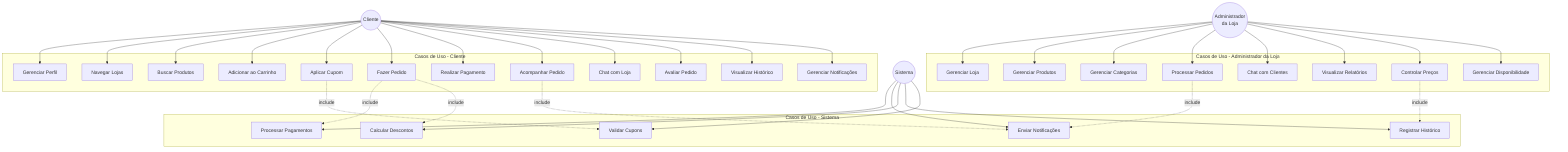 graph TB
    %% Atores
    Cliente((Cliente))
    AdminLoja((Administrador<br/>da Loja))
    Sistema((Sistema))

    %% Casos de Uso - Cliente
    subgraph "Casos de Uso - Cliente"
        UC1[Gerenciar Perfil]
        UC2[Navegar Lojas]
        UC3[Buscar Produtos]
        UC4[Adicionar ao Carrinho]
        UC5[Aplicar Cupom]
        UC6[Fazer Pedido]
        UC7[Realizar Pagamento]
        UC8[Acompanhar Pedido]
        UC9[Chat com Loja]
        UC10[Avaliar Pedido]
        UC11[Visualizar Histórico]
        UC12[Gerenciar Notificações]
    end

    %% Casos de Uso - Admin da Loja
    subgraph "Casos de Uso - Administrador da Loja"
        UC13[Gerenciar Loja]
        UC14[Gerenciar Produtos]
        UC15[Gerenciar Categorias]
        UC16[Processar Pedidos]
        UC17[Chat com Clientes]
        UC18[Visualizar Relatórios]
        UC19[Controlar Preços]
        UC20[Gerenciar Disponibilidade]
    end

    %% Casos de Uso - Sistema
    subgraph "Casos de Uso - Sistema"
        UC21[Processar Pagamentos]
        UC22[Enviar Notificações]
        UC23[Calcular Descontos]
        UC24[Registrar Histórico]
        UC25[Validar Cupons]
    end

    %% Relacionamentos - Cliente
    Cliente --> UC1
    Cliente --> UC2
    Cliente --> UC3
    Cliente --> UC4
    Cliente --> UC5
    Cliente --> UC6
    Cliente --> UC7
    Cliente --> UC8
    Cliente --> UC9
    Cliente --> UC10
    Cliente --> UC11
    Cliente --> UC12

    %% Relacionamentos - Admin da Loja
    AdminLoja --> UC13
    AdminLoja --> UC14
    AdminLoja --> UC15
    AdminLoja --> UC16
    AdminLoja --> UC17
    AdminLoja --> UC18
    AdminLoja --> UC19
    AdminLoja --> UC20

    %% Relacionamentos - Sistema
    Sistema --> UC21
    Sistema --> UC22
    Sistema --> UC23
    Sistema --> UC24
    Sistema --> UC25

    %% Relacionamentos include/extend
    UC6 -.->|include| UC21
    UC6 -.->|include| UC23
    UC5 -.->|include| UC25
    UC8 -.->|include| UC22
    UC16 -.->|include| UC22
    UC19 -.->|include| UC24